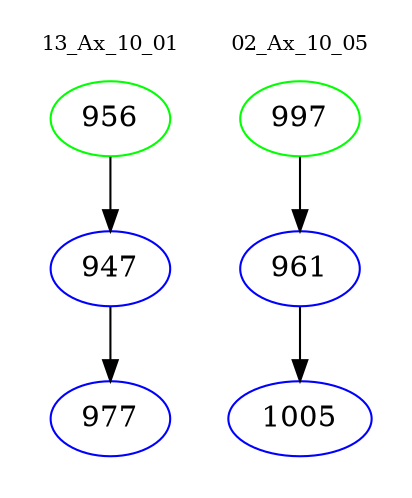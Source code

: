 digraph{
subgraph cluster_0 {
color = white
label = "13_Ax_10_01";
fontsize=10;
T0_956 [label="956", color="green"]
T0_956 -> T0_947 [color="black"]
T0_947 [label="947", color="blue"]
T0_947 -> T0_977 [color="black"]
T0_977 [label="977", color="blue"]
}
subgraph cluster_1 {
color = white
label = "02_Ax_10_05";
fontsize=10;
T1_997 [label="997", color="green"]
T1_997 -> T1_961 [color="black"]
T1_961 [label="961", color="blue"]
T1_961 -> T1_1005 [color="black"]
T1_1005 [label="1005", color="blue"]
}
}
